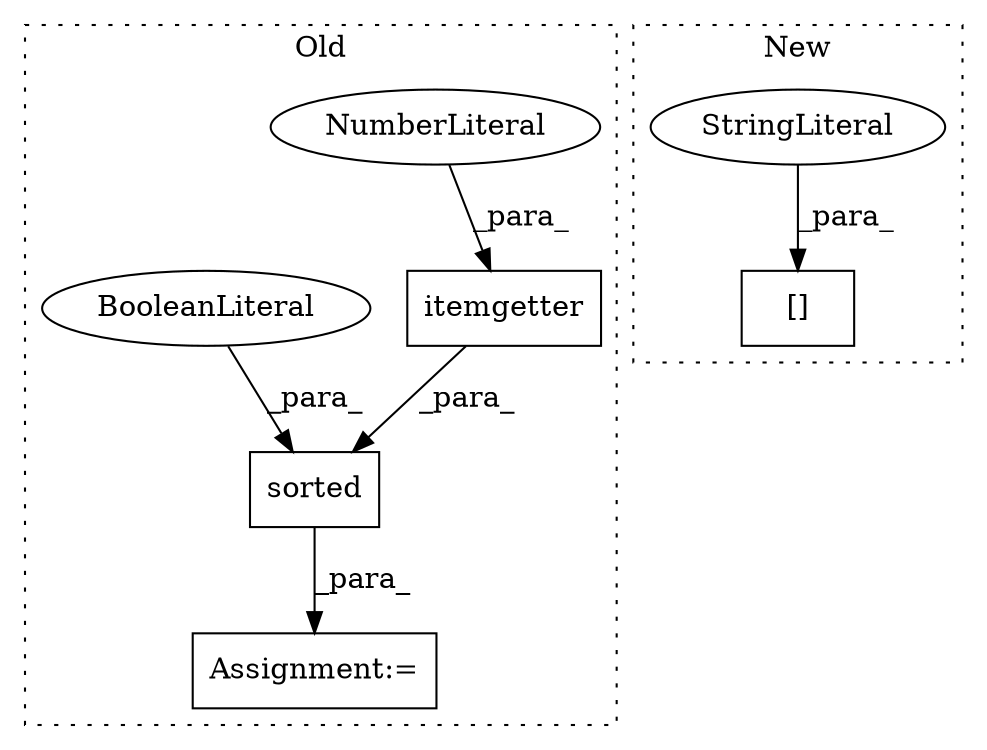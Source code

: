 digraph G {
subgraph cluster0 {
1 [label="itemgetter" a="32" s="337,349" l="11,1" shape="box"];
3 [label="NumberLiteral" a="34" s="348" l="1" shape="ellipse"];
4 [label="Assignment:=" a="7" s="461" l="20" shape="box"];
5 [label="sorted" a="32" s="315,355" l="7,1" shape="box"];
6 [label="BooleanLiteral" a="9" s="351" l="4" shape="ellipse"];
label = "Old";
style="dotted";
}
subgraph cluster1 {
2 [label="[]" a="2" s="236,298" l="45,1" shape="box"];
7 [label="StringLiteral" a="45" s="281" l="17" shape="ellipse"];
label = "New";
style="dotted";
}
1 -> 5 [label="_para_"];
3 -> 1 [label="_para_"];
5 -> 4 [label="_para_"];
6 -> 5 [label="_para_"];
7 -> 2 [label="_para_"];
}